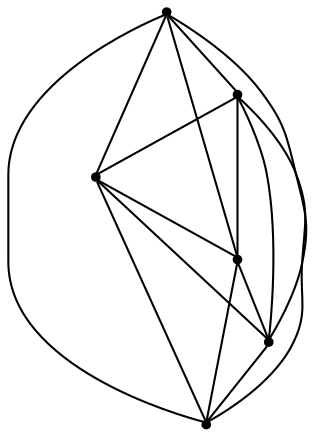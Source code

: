 graph {
  node [shape=point,comment="{\"directed\":false,\"doi\":\"10.1007/978-3-642-18469-7_1\",\"figure\":\"1\"}"]

  v0 [pos="1667.1894279131309,1050.7928252634138"]
  v1 [pos="1493.4960531949223,1050.7928252634138"]
  v2 [pos="1319.8068781094694,1050.7928252634138"]
  v3 [pos="1146.1135033912606,1050.7928252634138"]
  v4 [pos="972.4242964904082,1050.7928252634138"]
  v5 [pos="798.7309854029988,1050.7928252634138"]

  v0 -- v2 [id="-1",pos="1667.1894279131309,1050.7928252634138 1696.1372419759105,1108.652071725168 1696.1372419759105,1108.652071725168 1696.1372419759105,1108.652071725168 1536.9183469662855,1267.764967700774 1536.9183469662855,1267.764967700774 1536.9183469662855,1267.764967700774 1377.7036515894163,1108.652071725168 1377.7036515894163,1108.652071725168 1377.7036515894163,1108.652071725168 1319.8068781094694,1050.7928252634138 1319.8068781094694,1050.7928252634138 1319.8068781094694,1050.7928252634138"]
  v0 -- v5 [id="-2",pos="1667.1894279131309,1050.7928252634138 1609.2906182476054,1108.652071725168 1609.2906182476054,1108.652071725168 1609.2906182476054,1108.652071725168 1232.9591090267763,1484.7329133012586 1232.9591090267763,1484.7329133012586 1232.9591090267763,1484.7329133012586 856.6276634367467,1108.652071725168 856.6276634367467,1108.652071725168 856.6276634367467,1108.652071725168 798.7309854029988,1050.7928252634138 798.7309854029988,1050.7928252634138 798.7309854029988,1050.7928252634138"]
  v5 -- v4 [id="-3",pos="798.7309854029988,1050.7928252634138 740.8321439220737,1108.652071725168 740.8321439220737,1108.652071725168 740.8321439220737,1108.652071725168 827.6788949119773,1195.4409414177996 827.6788949119773,1195.4409414177996 827.6788949119773,1195.4409414177996 914.5255822710817,1108.652071725168 914.5255822710817,1108.652071725168 914.5255822710817,1108.652071725168 972.4242964904082,1050.7928252634138 972.4242964904082,1050.7928252634138 972.4242964904082,1050.7928252634138"]
  v5 -- v1 [id="-4",pos="798.7309854029988,1050.7928252634138 827.678831281178,1108.652071725168 827.678831281178,1108.652071725168 827.678831281178,1108.652071725168 1131.637878328289,1412.4088870182845 1131.637878328289,1412.4088870182845 1131.637878328289,1412.4088870182845 1435.5971162677981,1108.652071725168 1435.5971162677981,1108.652071725168 1435.5971162677981,1108.652071725168 1493.4960531949223,1050.7928252634138 1493.4960531949223,1050.7928252634138 1493.4960531949223,1050.7928252634138"]
  v4 -- v2 [id="-5",pos="972.4242964904082,1050.7928252634138 972.4232465822192,1108.652071725168 972.4232465822192,1108.652071725168 972.4232465822192,1108.652071725168 1131.6422052226435,1267.764967700774 1131.6422052226435,1267.764967700774 1131.6422052226435,1267.764967700774 1290.8569005995128,1108.652071725168 1290.8569005995128,1108.652071725168 1290.8569005995128,1108.652071725168 1319.8068781094694,1050.7928252634138 1319.8068781094694,1050.7928252634138 1319.8068781094694,1050.7928252634138"]
  v4 -- v3 [id="-6",pos="972.4242964904082,1050.7928252634138 943.4743507958511,1108.652071725168 943.4743507958511,1108.652071725168 943.4743507958511,1108.652071725168 1030.3210381549554,1195.4409414177996 1030.3210381549554,1195.4409414177996 1030.3210381549554,1195.4409414177996 1117.1677255140598,1108.652071725168 1117.1677255140598,1108.652071725168 1117.1677255140598,1108.652071725168 1146.1135033912606,1050.7928252634138 1146.1135033912606,1050.7928252634138 1146.1135033912606,1050.7928252634138"]
  v0 -- v4 [id="-7",pos="1667.1894279131309,1050.7928252634138 1638.239577664773,1108.652071725168 1638.239577664773,1108.652071725168 1638.239577664773,1108.652071725168 1334.2800852020664,1412.4088870182845 1334.2800852020664,1412.4088870182845 1334.2800852020664,1412.4088870182845 1030.320974524156,1108.652071725168 1030.320974524156,1108.652071725168 1030.320974524156,1108.652071725168 972.4242964904082,1050.7928252634138 972.4242964904082,1050.7928252634138 972.4242964904082,1050.7928252634138"]
  v3 -- v5 [id="-8",pos="1146.1135033912606,1050.7928252634138 1088.2146937257353,1108.652071725168 1088.2146937257353,1108.652071725168 1088.2146937257353,1108.652071725168 928.9957987161102,1267.764967700774 928.9957987161102,1267.764967700774 928.9957987161102,1267.764967700774 769.7811033392411,1108.652071725168 769.7811033392411,1108.652071725168 769.7811033392411,1108.652071725168 798.7309854029988,1050.7928252634138 798.7309854029988,1050.7928252634138 798.7309854029988,1050.7928252634138"]
  v0 -- v1 [id="-9",pos="1667.1894279131309,1050.7928252634138 1725.086201393078,1108.652071725168 1725.086201393078,1108.652071725168 1725.086201393078,1108.652071725168 1638.239577664773,1195.4409414177996 1638.239577664773,1195.4409414177996 1638.239577664773,1195.4409414177996 1551.3928266748692,1108.652071725168 1551.3928266748692,1108.652071725168 1551.3928266748692,1108.652071725168 1493.4960531949223,1050.7928252634138 1493.4960531949223,1050.7928252634138 1493.4960531949223,1050.7928252634138"]
  v0 -- v3 [id="-10",pos="1667.1894279131309,1050.7928252634138 1667.1884098203416,1108.652071725168 1667.1884098203416,1108.652071725168 1667.1884098203416,1108.652071725168 1435.6013159005538,1340.0848607353103 1435.6013159005538,1340.0848607353103 1435.6013159005538,1340.0848607353103 1204.010149609609,1108.652071725168 1204.010149609609,1108.652071725168 1204.010149609609,1108.652071725168 1146.1135033912606,1050.7928252634138 1146.1135033912606,1050.7928252634138 1146.1135033912606,1050.7928252634138"]
  v2 -- v5 [id="-11",pos="1319.8068781094694,1050.7928252634138 1261.9080684439439,1108.652071725168 1261.9080684439439,1108.652071725168 1261.9080684439439,1108.652071725168 1030.320974524156,1340.0848607353103 1030.320974524156,1340.0848607353103 1030.320974524156,1340.0848607353103 798.7299354948099,1108.652071725168 798.7299354948099,1108.652071725168 798.7299354948099,1108.652071725168 798.7309854029988,1050.7928252634138 798.7309854029988,1050.7928252634138 798.7309854029988,1050.7928252634138"]
  v2 -- v1 [id="-12",pos="1319.8068781094694,1050.7928252634138 1348.754692172249,1108.652071725168 1348.754692172249,1108.652071725168 1348.754692172249,1108.652071725168 1435.6013159005538,1195.4409414177996 1435.6013159005538,1195.4409414177996 1435.6013159005538,1195.4409414177996 1522.4480668904575,1108.652071725168 1522.4480668904575,1108.652071725168 1522.4480668904575,1108.652071725168 1493.4960531949223,1050.7928252634138 1493.4960531949223,1050.7928252634138 1493.4960531949223,1050.7928252634138"]
  v2 -- v3 [id="-13",pos="1319.8068781094694,1050.7928252634138 1319.80586001668,1108.652071725168 1319.80586001668,1108.652071725168 1319.80586001668,1108.652071725168 1232.9591090267763,1195.4409414177996 1232.9591090267763,1195.4409414177996 1232.9591090267763,1195.4409414177996 1146.1123580368728,1108.652071725168 1146.1123580368728,1108.652071725168 1146.1123580368728,1108.652071725168 1146.1135033912606,1050.7928252634138 1146.1135033912606,1050.7928252634138 1146.1135033912606,1050.7928252634138"]
  v1 -- v4 [id="-14",pos="1493.4960531949223,1050.7928252634138 1464.546202946564,1108.652071725168 1464.546202946564,1108.652071725168 1464.546202946564,1108.652071725168 1232.9631813979336,1340.0848607353103 1232.9631813979336,1340.0848607353103 1232.9631813979336,1340.0848607353103 1001.3721423685873,1108.652071725168 1001.3721423685873,1108.652071725168 1001.3721423685873,1108.652071725168 972.4242964904082,1050.7928252634138 972.4242964904082,1050.7928252634138 972.4242964904082,1050.7928252634138"]
  v3 -- v1 [id="-15",pos="1146.1135033912606,1050.7928252634138 1175.0613174540401,1108.652071725168 1175.0613174540401,1108.652071725168 1175.0613174540401,1108.652071725168 1334.280212463665,1267.764967700774 1334.280212463665,1267.764967700774 1334.280212463665,1267.764967700774 1493.4949078405343,1108.652071725168 1493.4949078405343,1108.652071725168 1493.4949078405343,1108.652071725168 1493.4960531949223,1050.7928252634138 1493.4960531949223,1050.7928252634138 1493.4960531949223,1050.7928252634138"]
}
